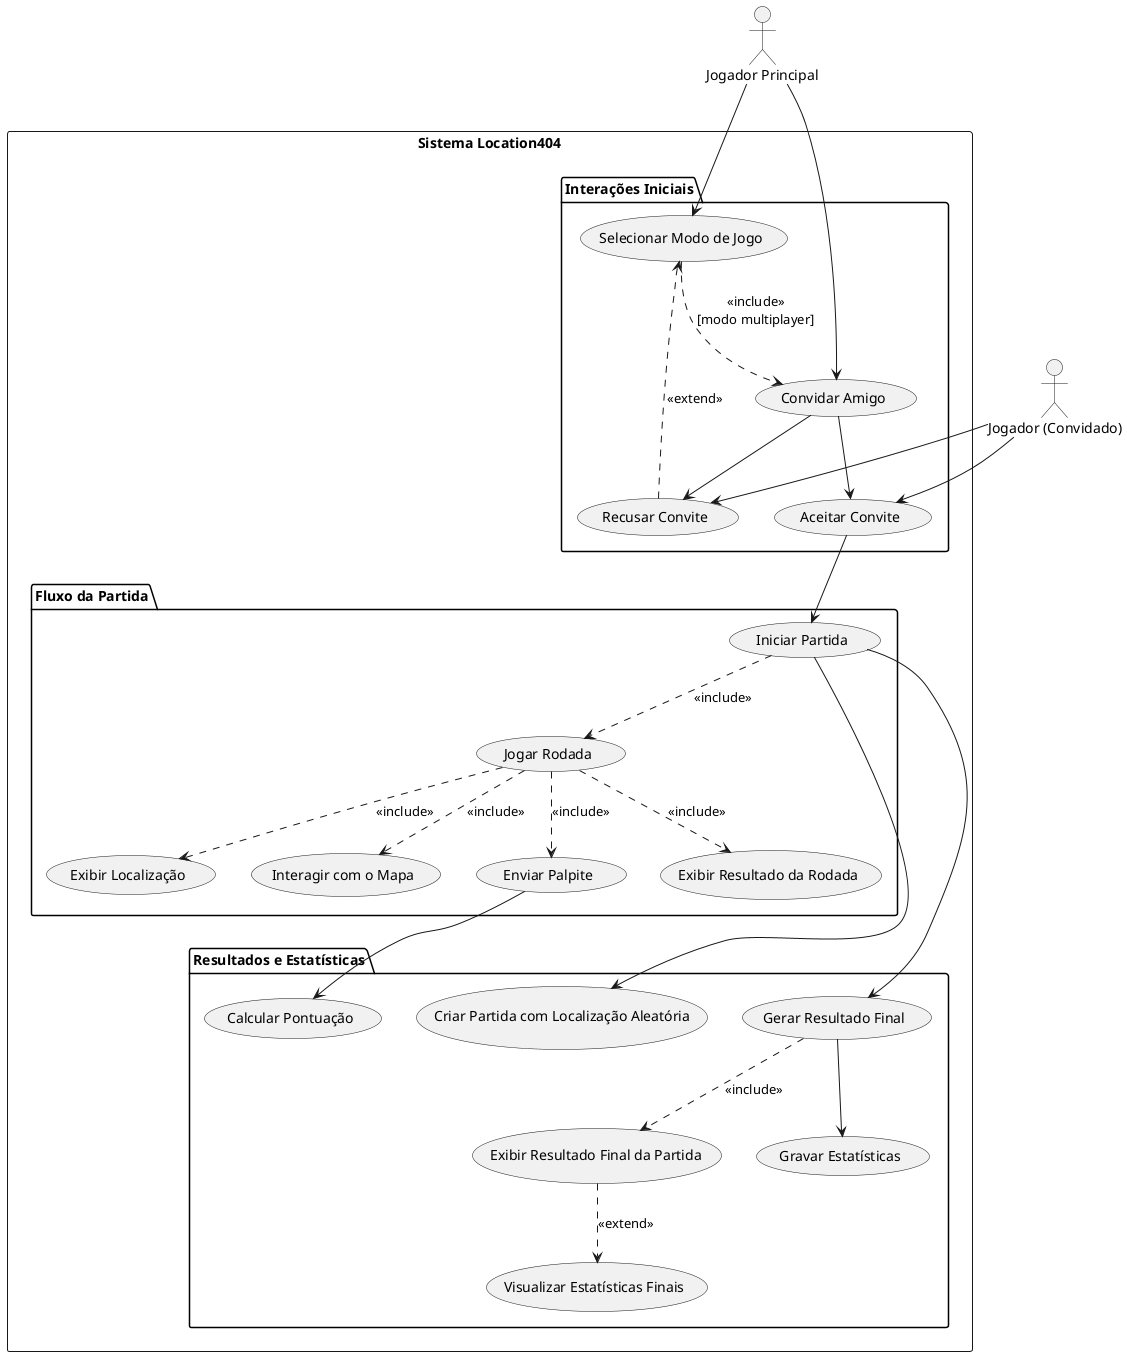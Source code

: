 @startuml
top to bottom direction

actor "Jogador Principal" as jogador
actor "Jogador (Convidado)" as amigo

rectangle "Sistema Location404" {
  package "Interações Iniciais" {
    usecase "Selecionar Modo de Jogo" as selecionar_modo
    usecase "Convidar Amigo" as convidar_amigo
    usecase "Aceitar Convite" as aceitar_convite
    usecase "Recusar Convite" as recusar_convite
  }

  package "Fluxo da Partida" {
    usecase "Iniciar Partida" as iniciar_partida
    usecase "Jogar Rodada" as jogar_rodada
    usecase "Exibir Localização" as exibir_localizacao
    usecase "Interagir com o Mapa" as interagir_mapa
    usecase "Enviar Palpite" as enviar_palpite
    usecase "Exibir Resultado da Rodada" as exibir_resultado_rodada
  }

  package "Resultados e Estatísticas" {
    usecase "Calcular Pontuação" as calcular_pontuacao
    usecase "Exibir Resultado Final da Partida" as exibir_resultado_final
    usecase "Visualizar Estatísticas Finais" as visualizar_estatisticas_finais
    usecase "Criar Partida com Localização Aleatória" as criar_partida
    usecase "Gerar Resultado Final" as gerar_resultado
    usecase "Gravar Estatísticas" as gravar_estatisticas
  }
}

jogador --> selecionar_modo
jogador --> convidar_amigo

convidar_amigo --> aceitar_convite
convidar_amigo --> recusar_convite
amigo --> aceitar_convite
amigo --> recusar_convite

aceitar_convite --> iniciar_partida
iniciar_partida --> criar_partida

selecionar_modo ..> convidar_amigo : "<<include>>\n[modo multiplayer]"
recusar_convite ..> selecionar_modo : "<<extend>>"
iniciar_partida ..> jogar_rodada : "<<include>>"
jogar_rodada ..> exibir_localizacao : "<<include>>"
jogar_rodada ..> interagir_mapa : "<<include>>"
jogar_rodada ..> enviar_palpite : "<<include>>"
jogar_rodada ..> exibir_resultado_rodada : "<<include>>"
exibir_resultado_final ..> visualizar_estatisticas_finais : "<<extend>>"
gerar_resultado ..> exibir_resultado_final : "<<include>>"

enviar_palpite --> calcular_pontuacao
iniciar_partida --> gerar_resultado
gerar_resultado --> gravar_estatisticas
@enduml
